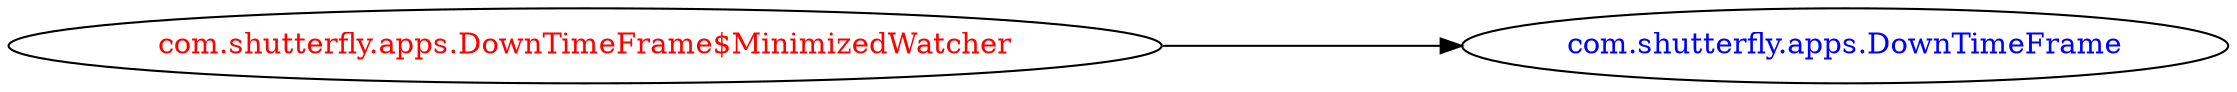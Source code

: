 digraph dependencyGraph {
 concentrate=true;
 ranksep="2.0";
 rankdir="LR"; 
 splines="ortho";
"com.shutterfly.apps.DownTimeFrame$MinimizedWatcher" [fontcolor="red"];
"com.shutterfly.apps.DownTimeFrame" [ fontcolor="blue" ];
"com.shutterfly.apps.DownTimeFrame$MinimizedWatcher"->"com.shutterfly.apps.DownTimeFrame";
}